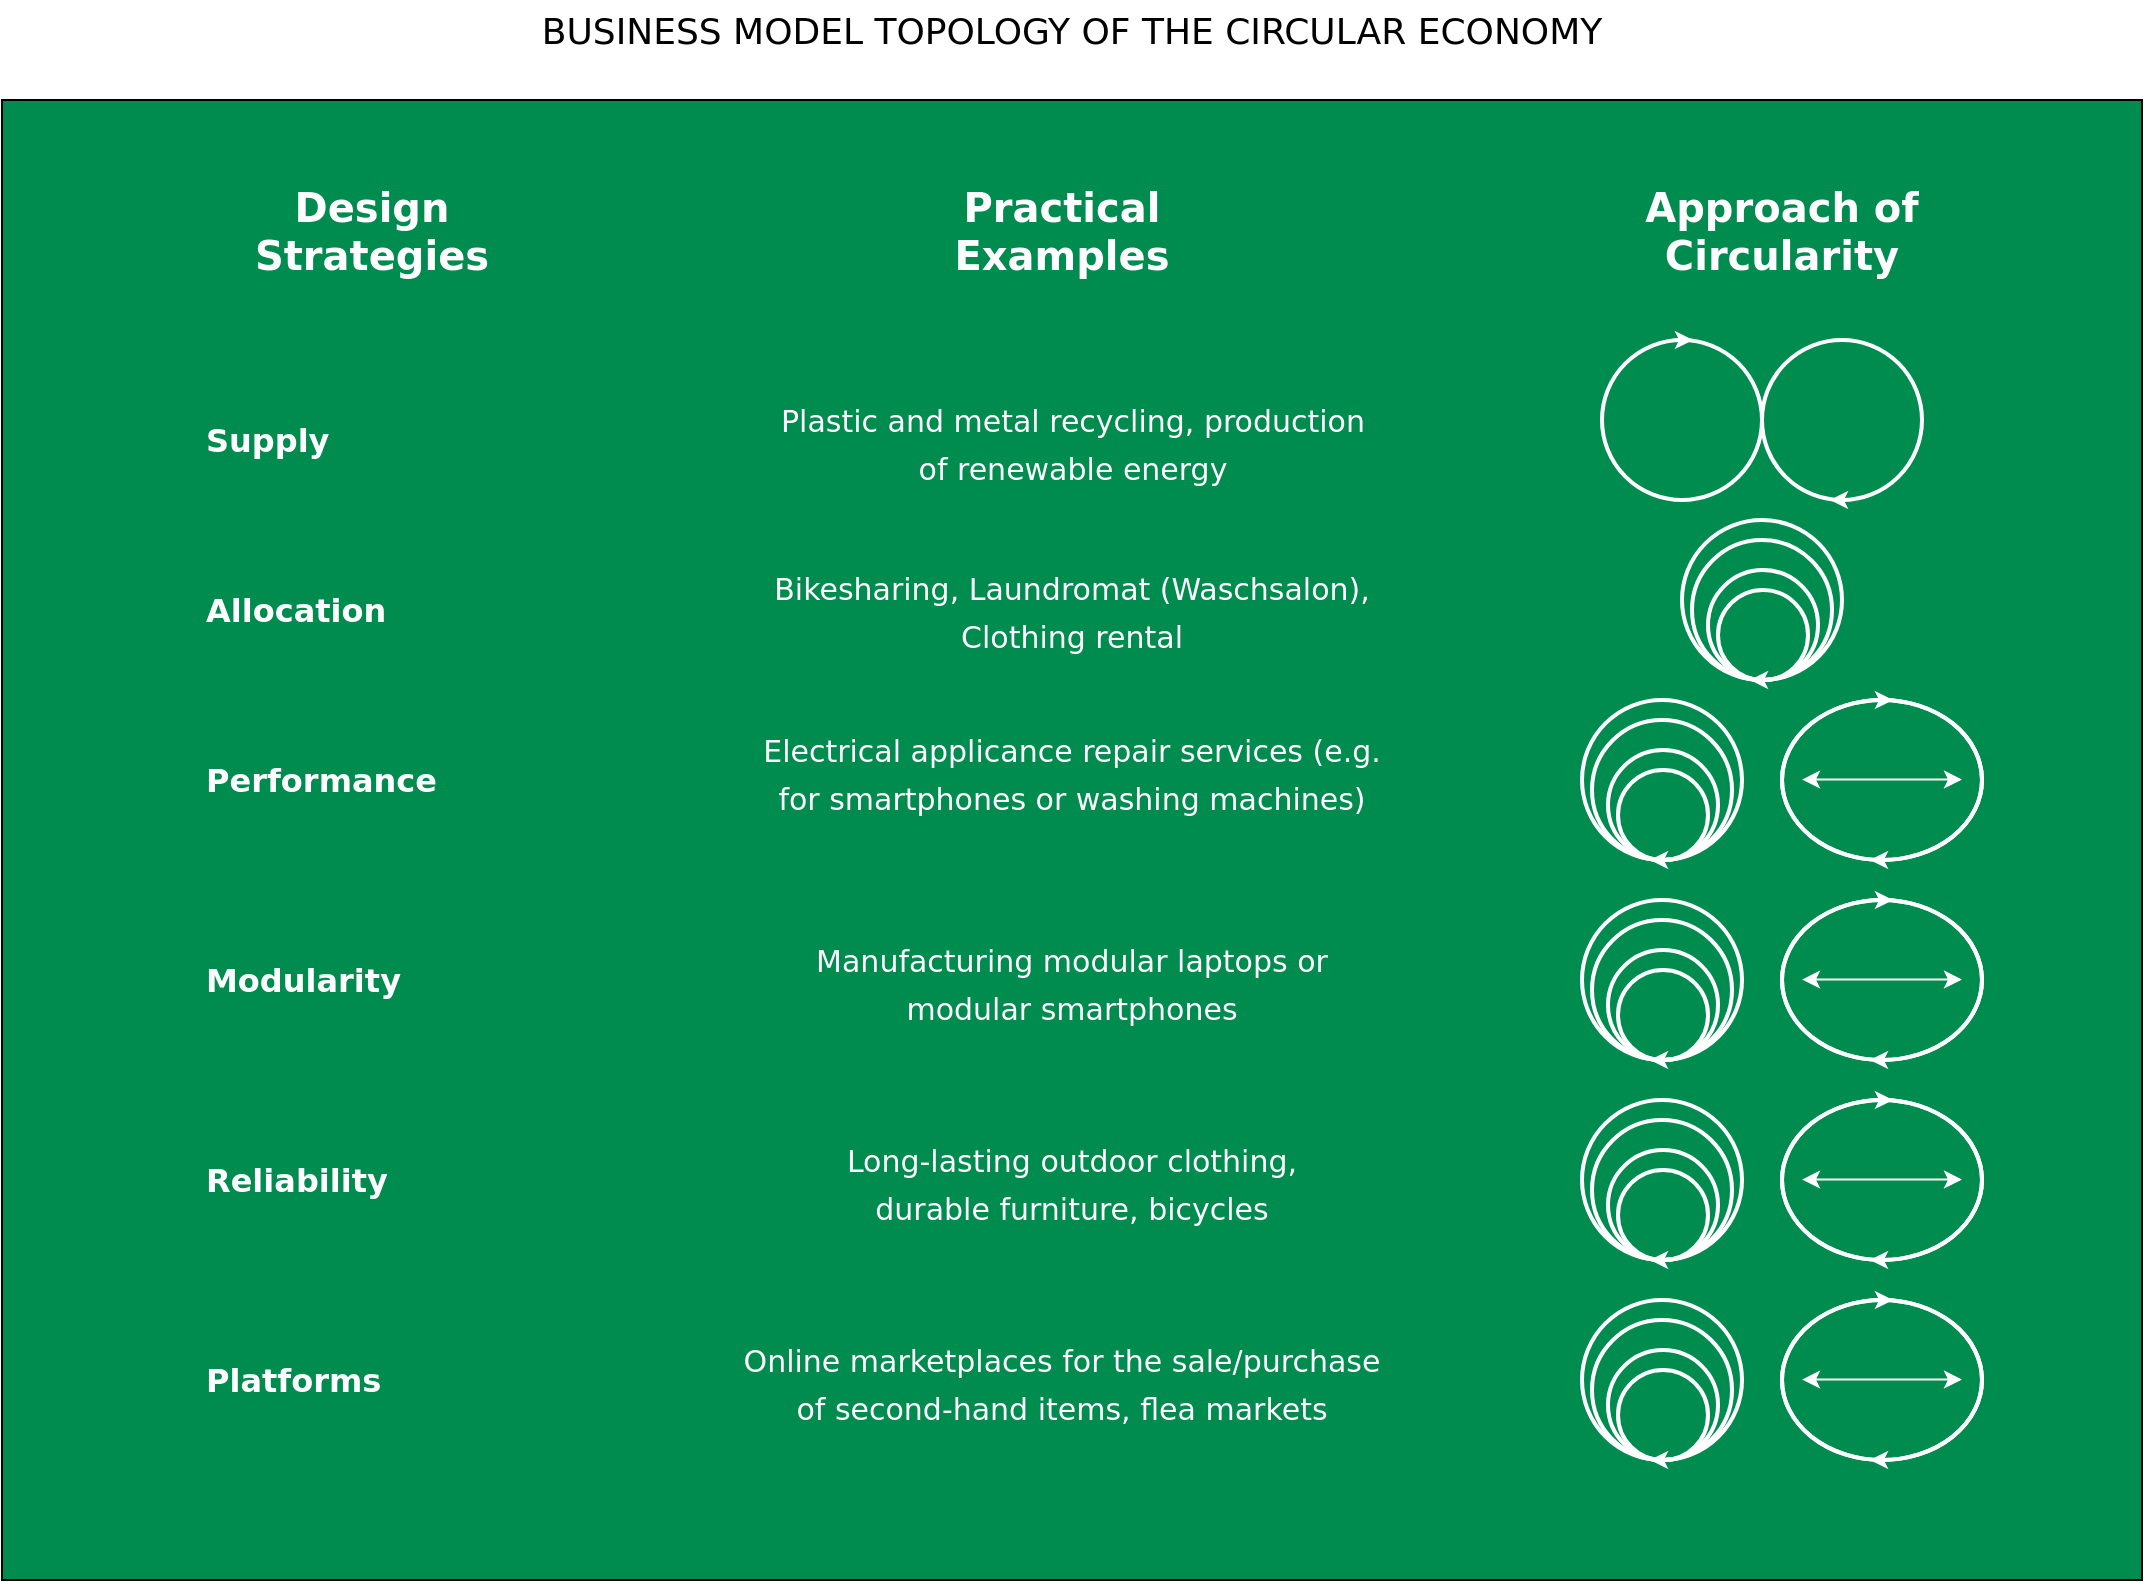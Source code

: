 <mxfile version="19.0.2" type="device"><diagram id="YO-PgdPjK6z8Z8G8TPuT" name="Page-1"><mxGraphModel dx="2034" dy="1177" grid="1" gridSize="10" guides="1" tooltips="1" connect="1" arrows="1" fold="1" page="1" pageScale="1" pageWidth="1169" pageHeight="827" math="0" shadow="0"><root><mxCell id="0"/><mxCell id="1" parent="0"/><mxCell id="hIBBzftTCWGDT0DYkOhB-1" value="" style="rounded=0;whiteSpace=wrap;html=1;fillColor=#008C4F;strokeColor=#000000;fontColor=#333333;fontFamily=Dejavu Sans;" parent="1" vertex="1"><mxGeometry x="70" y="130" width="1070" height="740" as="geometry"/></mxCell><mxCell id="hIBBzftTCWGDT0DYkOhB-22" value="Design Strategies" style="text;html=1;strokeColor=none;fillColor=none;align=center;verticalAlign=middle;whiteSpace=wrap;rounded=0;fontFamily=Dejavu Sans;fontSize=20;fontStyle=1;fontColor=#FFFFFF;" parent="1" vertex="1"><mxGeometry x="170" y="180" width="170" height="30" as="geometry"/></mxCell><mxCell id="hIBBzftTCWGDT0DYkOhB-23" value="Practical Examples" style="text;html=1;strokeColor=none;fillColor=none;align=center;verticalAlign=middle;whiteSpace=wrap;rounded=0;fontFamily=Dejavu Sans;fontSize=20;fontStyle=1;fontColor=#FFFFFF;" parent="1" vertex="1"><mxGeometry x="500" y="180" width="200" height="30" as="geometry"/></mxCell><mxCell id="hIBBzftTCWGDT0DYkOhB-24" value="Approach of Circularity" style="text;html=1;strokeColor=none;fillColor=none;align=center;verticalAlign=middle;whiteSpace=wrap;rounded=0;fontFamily=Dejavu Sans;fontSize=20;fontStyle=1;fontColor=#FFFFFF;" parent="1" vertex="1"><mxGeometry x="850" y="180" width="220" height="30" as="geometry"/></mxCell><mxCell id="hIBBzftTCWGDT0DYkOhB-25" value="Supply" style="text;html=1;strokeColor=none;fillColor=none;align=left;verticalAlign=middle;whiteSpace=wrap;rounded=0;fontFamily=Dejavu Sans;fontSize=16;fontStyle=1;fontColor=#FFFFFF;" parent="1" vertex="1"><mxGeometry x="170" y="285" width="170" height="30" as="geometry"/></mxCell><mxCell id="hIBBzftTCWGDT0DYkOhB-28" value="Allocation" style="text;html=1;strokeColor=none;fillColor=none;align=left;verticalAlign=middle;whiteSpace=wrap;rounded=0;fontFamily=Dejavu Sans;fontSize=16;fontStyle=1;fontColor=#FFFFFF;" parent="1" vertex="1"><mxGeometry x="170" y="370" width="170" height="30" as="geometry"/></mxCell><mxCell id="hIBBzftTCWGDT0DYkOhB-29" value="Performance" style="text;html=1;strokeColor=none;fillColor=none;align=left;verticalAlign=middle;whiteSpace=wrap;rounded=0;fontFamily=Dejavu Sans;fontSize=16;fontStyle=1;fontColor=#FFFFFF;" parent="1" vertex="1"><mxGeometry x="170" y="455" width="250" height="30" as="geometry"/></mxCell><mxCell id="hIBBzftTCWGDT0DYkOhB-30" value="Modularity" style="text;html=1;strokeColor=none;fillColor=none;align=left;verticalAlign=middle;whiteSpace=wrap;rounded=0;fontFamily=Dejavu Sans;fontSize=16;fontStyle=1;fontColor=#FFFFFF;" parent="1" vertex="1"><mxGeometry x="170" y="555" width="250" height="30" as="geometry"/></mxCell><mxCell id="hIBBzftTCWGDT0DYkOhB-31" value="Reliability" style="text;html=1;strokeColor=none;fillColor=none;align=left;verticalAlign=middle;whiteSpace=wrap;rounded=0;fontFamily=Dejavu Sans;fontSize=16;fontStyle=1;fontColor=#FFFFFF;" parent="1" vertex="1"><mxGeometry x="170" y="655" width="250" height="30" as="geometry"/></mxCell><mxCell id="hIBBzftTCWGDT0DYkOhB-32" value="Platforms" style="text;html=1;strokeColor=none;fillColor=none;align=left;verticalAlign=middle;whiteSpace=wrap;rounded=0;fontFamily=Dejavu Sans;fontSize=16;fontStyle=1;fontColor=#FFFFFF;" parent="1" vertex="1"><mxGeometry x="170" y="755" width="250" height="30" as="geometry"/></mxCell><mxCell id="hIBBzftTCWGDT0DYkOhB-33" value="&lt;span style=&quot;font-size: 15px;&quot;&gt;Plastic and metal recycling, production of renewable energy&lt;/span&gt;" style="text;html=1;strokeColor=none;fillColor=none;align=center;verticalAlign=middle;whiteSpace=wrap;rounded=0;fontFamily=Dejavu Sans;fontSize=20;fontColor=#FFFFFF;" parent="1" vertex="1"><mxGeometry x="457.5" y="270" width="295" height="60" as="geometry"/></mxCell><mxCell id="hIBBzftTCWGDT0DYkOhB-34" value="&lt;span style=&quot;font-size: 15px;&quot;&gt;Bikesharing, Laundromat (Waschsalon), Clothing rental&lt;/span&gt;" style="text;html=1;strokeColor=none;fillColor=none;align=center;verticalAlign=middle;whiteSpace=wrap;rounded=0;fontFamily=Dejavu Sans;fontSize=20;fontColor=#FFFFFF;" parent="1" vertex="1"><mxGeometry x="450" y="354" width="310" height="60" as="geometry"/></mxCell><mxCell id="hIBBzftTCWGDT0DYkOhB-35" value="&lt;span style=&quot;font-size: 15px;&quot;&gt;Electrical applicance repair services (e.g. for smartphones or washing machines)&lt;/span&gt;" style="text;html=1;strokeColor=none;fillColor=none;align=center;verticalAlign=middle;whiteSpace=wrap;rounded=0;fontFamily=Dejavu Sans;fontSize=20;fontColor=#FFFFFF;" parent="1" vertex="1"><mxGeometry x="445" y="435" width="320" height="60" as="geometry"/></mxCell><mxCell id="hIBBzftTCWGDT0DYkOhB-36" value="&lt;span style=&quot;font-size: 15px;&quot;&gt;Manufacturing modular laptops or modular smartphones&lt;/span&gt;" style="text;html=1;strokeColor=none;fillColor=none;align=center;verticalAlign=middle;whiteSpace=wrap;rounded=0;fontFamily=Dejavu Sans;fontSize=20;fontColor=#FFFFFF;" parent="1" vertex="1"><mxGeometry x="455" y="540" width="300" height="60" as="geometry"/></mxCell><mxCell id="hIBBzftTCWGDT0DYkOhB-37" value="&lt;span style=&quot;font-size: 15px;&quot;&gt;Long-lasting outdoor clothing, durable furniture, bicycles&lt;/span&gt;" style="text;html=1;strokeColor=none;fillColor=none;align=center;verticalAlign=middle;whiteSpace=wrap;rounded=0;fontFamily=Dejavu Sans;fontSize=20;fontColor=#FFFFFF;" parent="1" vertex="1"><mxGeometry x="465" y="640" width="280" height="60" as="geometry"/></mxCell><mxCell id="hIBBzftTCWGDT0DYkOhB-38" value="&lt;span style=&quot;font-size: 15px;&quot;&gt;Online marketplaces for the sale/purchase of second-hand items, flea markets&lt;/span&gt;" style="text;html=1;strokeColor=none;fillColor=none;align=center;verticalAlign=middle;whiteSpace=wrap;rounded=0;fontFamily=Dejavu Sans;fontSize=20;fontColor=#FFFFFF;" parent="1" vertex="1"><mxGeometry x="435" y="740" width="330" height="60" as="geometry"/></mxCell><mxCell id="hIBBzftTCWGDT0DYkOhB-42" value="" style="group" parent="1" vertex="1" connectable="0"><mxGeometry x="870" y="250" width="80" height="80" as="geometry"/></mxCell><mxCell id="hIBBzftTCWGDT0DYkOhB-40" value="" style="ellipse;whiteSpace=wrap;html=1;aspect=fixed;fontFamily=Dejavu Sans;fontSize=15;fontColor=#FFFFFF;strokeColor=#FFFFFF;fillColor=none;strokeWidth=2;" parent="hIBBzftTCWGDT0DYkOhB-42" vertex="1"><mxGeometry width="80" height="80" as="geometry"/></mxCell><mxCell id="hIBBzftTCWGDT0DYkOhB-41" value="" style="endArrow=classic;html=1;rounded=0;fontFamily=Dejavu Sans;fontSize=15;fontColor=#FFFFFF;strokeColor=#FFFFFF;" parent="hIBBzftTCWGDT0DYkOhB-42" edge="1"><mxGeometry width="50" height="50" relative="1" as="geometry"><mxPoint x="40.5" as="sourcePoint"/><mxPoint x="45.5" as="targetPoint"/></mxGeometry></mxCell><mxCell id="hIBBzftTCWGDT0DYkOhB-43" value="" style="group;rotation=-180;" parent="1" vertex="1" connectable="0"><mxGeometry x="950" y="250" width="80" height="80" as="geometry"/></mxCell><mxCell id="hIBBzftTCWGDT0DYkOhB-44" value="" style="ellipse;whiteSpace=wrap;html=1;aspect=fixed;fontFamily=Dejavu Sans;fontSize=15;fontColor=#FFFFFF;strokeColor=#FFFFFF;fillColor=none;strokeWidth=2;rotation=-180;" parent="hIBBzftTCWGDT0DYkOhB-43" vertex="1"><mxGeometry width="80" height="80" as="geometry"/></mxCell><mxCell id="hIBBzftTCWGDT0DYkOhB-45" value="" style="endArrow=classic;html=1;rounded=0;fontFamily=Dejavu Sans;fontSize=15;fontColor=#FFFFFF;strokeColor=#FFFFFF;" parent="hIBBzftTCWGDT0DYkOhB-43" edge="1"><mxGeometry width="50" height="50" relative="1" as="geometry"><mxPoint x="39" y="80" as="sourcePoint"/><mxPoint x="34" y="80" as="targetPoint"/></mxGeometry></mxCell><mxCell id="hIBBzftTCWGDT0DYkOhB-58" value="" style="group" parent="1" vertex="1" connectable="0"><mxGeometry x="910" y="340" width="80" height="80" as="geometry"/></mxCell><mxCell id="hIBBzftTCWGDT0DYkOhB-46" value="" style="group;rotation=-180;" parent="hIBBzftTCWGDT0DYkOhB-58" vertex="1" connectable="0"><mxGeometry width="80" height="80" as="geometry"/></mxCell><mxCell id="hIBBzftTCWGDT0DYkOhB-47" value="" style="ellipse;whiteSpace=wrap;html=1;aspect=fixed;fontFamily=Dejavu Sans;fontSize=15;fontColor=#FFFFFF;strokeColor=#FFFFFF;fillColor=none;strokeWidth=2;rotation=-180;" parent="hIBBzftTCWGDT0DYkOhB-46" vertex="1"><mxGeometry width="80" height="80" as="geometry"/></mxCell><mxCell id="hIBBzftTCWGDT0DYkOhB-48" value="" style="endArrow=classic;html=1;rounded=0;fontFamily=Dejavu Sans;fontSize=15;fontColor=#FFFFFF;strokeColor=#FFFFFF;" parent="hIBBzftTCWGDT0DYkOhB-46" edge="1"><mxGeometry width="50" height="50" relative="1" as="geometry"><mxPoint x="39" y="80" as="sourcePoint"/><mxPoint x="34" y="80" as="targetPoint"/></mxGeometry></mxCell><mxCell id="hIBBzftTCWGDT0DYkOhB-55" value="" style="ellipse;whiteSpace=wrap;html=1;aspect=fixed;fontFamily=Dejavu Sans;fontSize=15;fontColor=#FFFFFF;strokeColor=#FFFFFF;fillColor=none;strokeWidth=2;rotation=-180;" parent="hIBBzftTCWGDT0DYkOhB-58" vertex="1"><mxGeometry x="5" y="10" width="70" height="70" as="geometry"/></mxCell><mxCell id="hIBBzftTCWGDT0DYkOhB-56" value="" style="ellipse;whiteSpace=wrap;html=1;aspect=fixed;fontFamily=Dejavu Sans;fontSize=15;fontColor=#FFFFFF;strokeColor=#FFFFFF;fillColor=none;strokeWidth=2;rotation=-180;" parent="hIBBzftTCWGDT0DYkOhB-58" vertex="1"><mxGeometry x="13" y="25" width="55" height="55" as="geometry"/></mxCell><mxCell id="hIBBzftTCWGDT0DYkOhB-57" value="" style="ellipse;whiteSpace=wrap;html=1;aspect=fixed;fontFamily=Dejavu Sans;fontSize=15;fontColor=#FFFFFF;strokeColor=#FFFFFF;fillColor=none;strokeWidth=2;rotation=-180;" parent="hIBBzftTCWGDT0DYkOhB-58" vertex="1"><mxGeometry x="18" y="35" width="45" height="45" as="geometry"/></mxCell><mxCell id="hIBBzftTCWGDT0DYkOhB-59" value="" style="group" parent="1" vertex="1" connectable="0"><mxGeometry x="860" y="430" width="80" height="80" as="geometry"/></mxCell><mxCell id="hIBBzftTCWGDT0DYkOhB-60" value="" style="group;rotation=-180;" parent="hIBBzftTCWGDT0DYkOhB-59" vertex="1" connectable="0"><mxGeometry width="80" height="80" as="geometry"/></mxCell><mxCell id="hIBBzftTCWGDT0DYkOhB-61" value="" style="ellipse;whiteSpace=wrap;html=1;aspect=fixed;fontFamily=Dejavu Sans;fontSize=15;fontColor=#FFFFFF;strokeColor=#FFFFFF;fillColor=none;strokeWidth=2;rotation=-180;" parent="hIBBzftTCWGDT0DYkOhB-60" vertex="1"><mxGeometry width="80" height="80" as="geometry"/></mxCell><mxCell id="hIBBzftTCWGDT0DYkOhB-62" value="" style="endArrow=classic;html=1;rounded=0;fontFamily=Dejavu Sans;fontSize=15;fontColor=#FFFFFF;strokeColor=#FFFFFF;" parent="hIBBzftTCWGDT0DYkOhB-60" edge="1"><mxGeometry width="50" height="50" relative="1" as="geometry"><mxPoint x="39" y="80" as="sourcePoint"/><mxPoint x="34" y="80" as="targetPoint"/></mxGeometry></mxCell><mxCell id="hIBBzftTCWGDT0DYkOhB-63" value="" style="ellipse;whiteSpace=wrap;html=1;aspect=fixed;fontFamily=Dejavu Sans;fontSize=15;fontColor=#FFFFFF;strokeColor=#FFFFFF;fillColor=none;strokeWidth=2;rotation=-180;" parent="hIBBzftTCWGDT0DYkOhB-59" vertex="1"><mxGeometry x="5" y="10" width="70" height="70" as="geometry"/></mxCell><mxCell id="hIBBzftTCWGDT0DYkOhB-64" value="" style="ellipse;whiteSpace=wrap;html=1;aspect=fixed;fontFamily=Dejavu Sans;fontSize=15;fontColor=#FFFFFF;strokeColor=#FFFFFF;fillColor=none;strokeWidth=2;rotation=-180;" parent="hIBBzftTCWGDT0DYkOhB-59" vertex="1"><mxGeometry x="13" y="25" width="55" height="55" as="geometry"/></mxCell><mxCell id="hIBBzftTCWGDT0DYkOhB-65" value="" style="ellipse;whiteSpace=wrap;html=1;aspect=fixed;fontFamily=Dejavu Sans;fontSize=15;fontColor=#FFFFFF;strokeColor=#FFFFFF;fillColor=none;strokeWidth=2;rotation=-180;" parent="hIBBzftTCWGDT0DYkOhB-59" vertex="1"><mxGeometry x="18" y="35" width="45" height="45" as="geometry"/></mxCell><mxCell id="hIBBzftTCWGDT0DYkOhB-67" value="" style="group" parent="1" vertex="1" connectable="0"><mxGeometry x="960" y="430" width="100" height="100" as="geometry"/></mxCell><mxCell id="hIBBzftTCWGDT0DYkOhB-68" value="" style="ellipse;whiteSpace=wrap;html=1;fontFamily=Dejavu Sans;fontSize=15;fontColor=#FFFFFF;strokeColor=#FFFFFF;fillColor=none;strokeWidth=2;" parent="hIBBzftTCWGDT0DYkOhB-67" vertex="1"><mxGeometry width="100" height="80" as="geometry"/></mxCell><mxCell id="hIBBzftTCWGDT0DYkOhB-69" value="" style="endArrow=classic;html=1;rounded=0;fontFamily=Dejavu Sans;fontSize=15;fontColor=#FFFFFF;strokeColor=#FFFFFF;" parent="hIBBzftTCWGDT0DYkOhB-67" edge="1"><mxGeometry width="50" height="50" relative="1" as="geometry"><mxPoint x="50.5" as="sourcePoint"/><mxPoint x="55.5" as="targetPoint"/></mxGeometry></mxCell><mxCell id="hIBBzftTCWGDT0DYkOhB-70" value="" style="group;rotation=-180;" parent="1" vertex="1" connectable="0"><mxGeometry x="960" y="410" width="100" height="100" as="geometry"/></mxCell><mxCell id="hIBBzftTCWGDT0DYkOhB-71" value="" style="ellipse;whiteSpace=wrap;html=1;fontFamily=Dejavu Sans;fontSize=15;fontColor=#FFFFFF;strokeColor=#FFFFFF;fillColor=none;strokeWidth=2;rotation=-180;" parent="hIBBzftTCWGDT0DYkOhB-70" vertex="1"><mxGeometry y="20" width="100" height="80" as="geometry"/></mxCell><mxCell id="hIBBzftTCWGDT0DYkOhB-72" value="" style="endArrow=classic;html=1;rounded=0;fontFamily=Dejavu Sans;fontSize=15;fontColor=#FFFFFF;strokeColor=#FFFFFF;" parent="hIBBzftTCWGDT0DYkOhB-70" edge="1"><mxGeometry width="50" height="50" relative="1" as="geometry"><mxPoint x="49" y="100" as="sourcePoint"/><mxPoint x="44" y="100" as="targetPoint"/></mxGeometry></mxCell><mxCell id="hIBBzftTCWGDT0DYkOhB-73" value="" style="endArrow=classic;startArrow=classic;html=1;rounded=0;fontFamily=Dejavu Sans;fontSize=15;fontColor=#FFFFFF;strokeColor=#FFFFFF;" parent="hIBBzftTCWGDT0DYkOhB-70" edge="1"><mxGeometry width="50" height="50" relative="1" as="geometry"><mxPoint x="10" y="59.8" as="sourcePoint"/><mxPoint x="90" y="59.8" as="targetPoint"/></mxGeometry></mxCell><mxCell id="hIBBzftTCWGDT0DYkOhB-74" value="" style="group" parent="1" vertex="1" connectable="0"><mxGeometry x="860" y="530" width="80" height="80" as="geometry"/></mxCell><mxCell id="hIBBzftTCWGDT0DYkOhB-75" value="" style="group;rotation=-180;" parent="hIBBzftTCWGDT0DYkOhB-74" vertex="1" connectable="0"><mxGeometry width="80" height="80" as="geometry"/></mxCell><mxCell id="hIBBzftTCWGDT0DYkOhB-76" value="" style="ellipse;whiteSpace=wrap;html=1;aspect=fixed;fontFamily=Dejavu Sans;fontSize=15;fontColor=#FFFFFF;strokeColor=#FFFFFF;fillColor=none;strokeWidth=2;rotation=-180;" parent="hIBBzftTCWGDT0DYkOhB-75" vertex="1"><mxGeometry width="80" height="80" as="geometry"/></mxCell><mxCell id="hIBBzftTCWGDT0DYkOhB-77" value="" style="endArrow=classic;html=1;rounded=0;fontFamily=Dejavu Sans;fontSize=15;fontColor=#FFFFFF;strokeColor=#FFFFFF;" parent="hIBBzftTCWGDT0DYkOhB-75" edge="1"><mxGeometry width="50" height="50" relative="1" as="geometry"><mxPoint x="39" y="80" as="sourcePoint"/><mxPoint x="34" y="80" as="targetPoint"/></mxGeometry></mxCell><mxCell id="hIBBzftTCWGDT0DYkOhB-78" value="" style="ellipse;whiteSpace=wrap;html=1;aspect=fixed;fontFamily=Dejavu Sans;fontSize=15;fontColor=#FFFFFF;strokeColor=#FFFFFF;fillColor=none;strokeWidth=2;rotation=-180;" parent="hIBBzftTCWGDT0DYkOhB-74" vertex="1"><mxGeometry x="5" y="10" width="70" height="70" as="geometry"/></mxCell><mxCell id="hIBBzftTCWGDT0DYkOhB-79" value="" style="ellipse;whiteSpace=wrap;html=1;aspect=fixed;fontFamily=Dejavu Sans;fontSize=15;fontColor=#FFFFFF;strokeColor=#FFFFFF;fillColor=none;strokeWidth=2;rotation=-180;" parent="hIBBzftTCWGDT0DYkOhB-74" vertex="1"><mxGeometry x="13" y="25" width="55" height="55" as="geometry"/></mxCell><mxCell id="hIBBzftTCWGDT0DYkOhB-80" value="" style="ellipse;whiteSpace=wrap;html=1;aspect=fixed;fontFamily=Dejavu Sans;fontSize=15;fontColor=#FFFFFF;strokeColor=#FFFFFF;fillColor=none;strokeWidth=2;rotation=-180;" parent="hIBBzftTCWGDT0DYkOhB-74" vertex="1"><mxGeometry x="18" y="35" width="45" height="45" as="geometry"/></mxCell><mxCell id="hIBBzftTCWGDT0DYkOhB-81" value="" style="group" parent="1" vertex="1" connectable="0"><mxGeometry x="960" y="530" width="100" height="100" as="geometry"/></mxCell><mxCell id="hIBBzftTCWGDT0DYkOhB-82" value="" style="ellipse;whiteSpace=wrap;html=1;fontFamily=Dejavu Sans;fontSize=15;fontColor=#FFFFFF;strokeColor=#FFFFFF;fillColor=none;strokeWidth=2;" parent="hIBBzftTCWGDT0DYkOhB-81" vertex="1"><mxGeometry width="100" height="80" as="geometry"/></mxCell><mxCell id="hIBBzftTCWGDT0DYkOhB-83" value="" style="endArrow=classic;html=1;rounded=0;fontFamily=Dejavu Sans;fontSize=15;fontColor=#FFFFFF;strokeColor=#FFFFFF;" parent="hIBBzftTCWGDT0DYkOhB-81" edge="1"><mxGeometry width="50" height="50" relative="1" as="geometry"><mxPoint x="50.5" as="sourcePoint"/><mxPoint x="55.5" as="targetPoint"/></mxGeometry></mxCell><mxCell id="hIBBzftTCWGDT0DYkOhB-84" value="" style="ellipse;whiteSpace=wrap;html=1;fontFamily=Dejavu Sans;fontSize=15;fontColor=#FFFFFF;strokeColor=#FFFFFF;fillColor=none;strokeWidth=2;rotation=-180;" parent="1" vertex="1"><mxGeometry x="960" y="530" width="100" height="80" as="geometry"/></mxCell><mxCell id="hIBBzftTCWGDT0DYkOhB-85" value="" style="endArrow=classic;html=1;rounded=0;fontFamily=Dejavu Sans;fontSize=15;fontColor=#FFFFFF;strokeColor=#FFFFFF;" parent="1" edge="1"><mxGeometry width="50" height="50" relative="1" as="geometry"><mxPoint x="1009" y="610" as="sourcePoint"/><mxPoint x="1004" y="610" as="targetPoint"/></mxGeometry></mxCell><mxCell id="hIBBzftTCWGDT0DYkOhB-86" value="" style="endArrow=classic;startArrow=classic;html=1;rounded=0;fontFamily=Dejavu Sans;fontSize=15;fontColor=#FFFFFF;strokeColor=#FFFFFF;" parent="1" edge="1"><mxGeometry width="50" height="50" relative="1" as="geometry"><mxPoint x="970" y="569.8" as="sourcePoint"/><mxPoint x="1050" y="569.8" as="targetPoint"/></mxGeometry></mxCell><mxCell id="hIBBzftTCWGDT0DYkOhB-87" value="" style="group" parent="1" vertex="1" connectable="0"><mxGeometry x="860" y="630" width="80" height="80" as="geometry"/></mxCell><mxCell id="hIBBzftTCWGDT0DYkOhB-88" value="" style="group;rotation=-180;" parent="hIBBzftTCWGDT0DYkOhB-87" vertex="1" connectable="0"><mxGeometry width="80" height="80" as="geometry"/></mxCell><mxCell id="hIBBzftTCWGDT0DYkOhB-89" value="" style="ellipse;whiteSpace=wrap;html=1;aspect=fixed;fontFamily=Dejavu Sans;fontSize=15;fontColor=#FFFFFF;strokeColor=#FFFFFF;fillColor=none;strokeWidth=2;rotation=-180;" parent="hIBBzftTCWGDT0DYkOhB-88" vertex="1"><mxGeometry width="80" height="80" as="geometry"/></mxCell><mxCell id="hIBBzftTCWGDT0DYkOhB-90" value="" style="endArrow=classic;html=1;rounded=0;fontFamily=Dejavu Sans;fontSize=15;fontColor=#FFFFFF;strokeColor=#FFFFFF;" parent="hIBBzftTCWGDT0DYkOhB-88" edge="1"><mxGeometry width="50" height="50" relative="1" as="geometry"><mxPoint x="39" y="80" as="sourcePoint"/><mxPoint x="34" y="80" as="targetPoint"/></mxGeometry></mxCell><mxCell id="hIBBzftTCWGDT0DYkOhB-91" value="" style="ellipse;whiteSpace=wrap;html=1;aspect=fixed;fontFamily=Dejavu Sans;fontSize=15;fontColor=#FFFFFF;strokeColor=#FFFFFF;fillColor=none;strokeWidth=2;rotation=-180;" parent="hIBBzftTCWGDT0DYkOhB-87" vertex="1"><mxGeometry x="5" y="10" width="70" height="70" as="geometry"/></mxCell><mxCell id="hIBBzftTCWGDT0DYkOhB-92" value="" style="ellipse;whiteSpace=wrap;html=1;aspect=fixed;fontFamily=Dejavu Sans;fontSize=15;fontColor=#FFFFFF;strokeColor=#FFFFFF;fillColor=none;strokeWidth=2;rotation=-180;" parent="hIBBzftTCWGDT0DYkOhB-87" vertex="1"><mxGeometry x="13" y="25" width="55" height="55" as="geometry"/></mxCell><mxCell id="hIBBzftTCWGDT0DYkOhB-93" value="" style="ellipse;whiteSpace=wrap;html=1;aspect=fixed;fontFamily=Dejavu Sans;fontSize=15;fontColor=#FFFFFF;strokeColor=#FFFFFF;fillColor=none;strokeWidth=2;rotation=-180;" parent="hIBBzftTCWGDT0DYkOhB-87" vertex="1"><mxGeometry x="18" y="35" width="45" height="45" as="geometry"/></mxCell><mxCell id="hIBBzftTCWGDT0DYkOhB-94" value="" style="group" parent="1" vertex="1" connectable="0"><mxGeometry x="960" y="630" width="100" height="100" as="geometry"/></mxCell><mxCell id="hIBBzftTCWGDT0DYkOhB-95" value="" style="ellipse;whiteSpace=wrap;html=1;fontFamily=Dejavu Sans;fontSize=15;fontColor=#FFFFFF;strokeColor=#FFFFFF;fillColor=none;strokeWidth=2;" parent="hIBBzftTCWGDT0DYkOhB-94" vertex="1"><mxGeometry width="100" height="80" as="geometry"/></mxCell><mxCell id="hIBBzftTCWGDT0DYkOhB-96" value="" style="endArrow=classic;html=1;rounded=0;fontFamily=Dejavu Sans;fontSize=15;fontColor=#FFFFFF;strokeColor=#FFFFFF;" parent="hIBBzftTCWGDT0DYkOhB-94" edge="1"><mxGeometry width="50" height="50" relative="1" as="geometry"><mxPoint x="50.5" as="sourcePoint"/><mxPoint x="55.5" as="targetPoint"/></mxGeometry></mxCell><mxCell id="hIBBzftTCWGDT0DYkOhB-97" value="" style="ellipse;whiteSpace=wrap;html=1;fontFamily=Dejavu Sans;fontSize=15;fontColor=#FFFFFF;strokeColor=#FFFFFF;fillColor=none;strokeWidth=2;rotation=-180;" parent="1" vertex="1"><mxGeometry x="960" y="630" width="100" height="80" as="geometry"/></mxCell><mxCell id="hIBBzftTCWGDT0DYkOhB-98" value="" style="endArrow=classic;html=1;rounded=0;fontFamily=Dejavu Sans;fontSize=15;fontColor=#FFFFFF;strokeColor=#FFFFFF;" parent="1" edge="1"><mxGeometry width="50" height="50" relative="1" as="geometry"><mxPoint x="1009" y="710" as="sourcePoint"/><mxPoint x="1004" y="710" as="targetPoint"/></mxGeometry></mxCell><mxCell id="hIBBzftTCWGDT0DYkOhB-99" value="" style="endArrow=classic;startArrow=classic;html=1;rounded=0;fontFamily=Dejavu Sans;fontSize=15;fontColor=#FFFFFF;strokeColor=#FFFFFF;" parent="1" edge="1"><mxGeometry width="50" height="50" relative="1" as="geometry"><mxPoint x="970" y="669.8" as="sourcePoint"/><mxPoint x="1050" y="669.8" as="targetPoint"/></mxGeometry></mxCell><mxCell id="hIBBzftTCWGDT0DYkOhB-100" value="" style="group" parent="1" vertex="1" connectable="0"><mxGeometry x="860" y="730" width="80" height="80" as="geometry"/></mxCell><mxCell id="hIBBzftTCWGDT0DYkOhB-101" value="" style="group;rotation=-180;" parent="hIBBzftTCWGDT0DYkOhB-100" vertex="1" connectable="0"><mxGeometry width="80" height="80" as="geometry"/></mxCell><mxCell id="hIBBzftTCWGDT0DYkOhB-102" value="" style="ellipse;whiteSpace=wrap;html=1;aspect=fixed;fontFamily=Dejavu Sans;fontSize=15;fontColor=#FFFFFF;strokeColor=#FFFFFF;fillColor=none;strokeWidth=2;rotation=-180;" parent="hIBBzftTCWGDT0DYkOhB-101" vertex="1"><mxGeometry width="80" height="80" as="geometry"/></mxCell><mxCell id="hIBBzftTCWGDT0DYkOhB-103" value="" style="endArrow=classic;html=1;rounded=0;fontFamily=Dejavu Sans;fontSize=15;fontColor=#FFFFFF;strokeColor=#FFFFFF;" parent="hIBBzftTCWGDT0DYkOhB-101" edge="1"><mxGeometry width="50" height="50" relative="1" as="geometry"><mxPoint x="39" y="80" as="sourcePoint"/><mxPoint x="34" y="80" as="targetPoint"/></mxGeometry></mxCell><mxCell id="hIBBzftTCWGDT0DYkOhB-104" value="" style="ellipse;whiteSpace=wrap;html=1;aspect=fixed;fontFamily=Dejavu Sans;fontSize=15;fontColor=#FFFFFF;strokeColor=#FFFFFF;fillColor=none;strokeWidth=2;rotation=-180;" parent="hIBBzftTCWGDT0DYkOhB-100" vertex="1"><mxGeometry x="5" y="10" width="70" height="70" as="geometry"/></mxCell><mxCell id="hIBBzftTCWGDT0DYkOhB-105" value="" style="ellipse;whiteSpace=wrap;html=1;aspect=fixed;fontFamily=Dejavu Sans;fontSize=15;fontColor=#FFFFFF;strokeColor=#FFFFFF;fillColor=none;strokeWidth=2;rotation=-180;" parent="hIBBzftTCWGDT0DYkOhB-100" vertex="1"><mxGeometry x="13" y="25" width="55" height="55" as="geometry"/></mxCell><mxCell id="hIBBzftTCWGDT0DYkOhB-106" value="" style="ellipse;whiteSpace=wrap;html=1;aspect=fixed;fontFamily=Dejavu Sans;fontSize=15;fontColor=#FFFFFF;strokeColor=#FFFFFF;fillColor=none;strokeWidth=2;rotation=-180;" parent="hIBBzftTCWGDT0DYkOhB-100" vertex="1"><mxGeometry x="18" y="35" width="45" height="45" as="geometry"/></mxCell><mxCell id="hIBBzftTCWGDT0DYkOhB-107" value="" style="group" parent="1" vertex="1" connectable="0"><mxGeometry x="960" y="730" width="100" height="100" as="geometry"/></mxCell><mxCell id="hIBBzftTCWGDT0DYkOhB-108" value="" style="ellipse;whiteSpace=wrap;html=1;fontFamily=Dejavu Sans;fontSize=15;fontColor=#FFFFFF;strokeColor=#FFFFFF;fillColor=none;strokeWidth=2;" parent="hIBBzftTCWGDT0DYkOhB-107" vertex="1"><mxGeometry width="100" height="80" as="geometry"/></mxCell><mxCell id="hIBBzftTCWGDT0DYkOhB-109" value="" style="endArrow=classic;html=1;rounded=0;fontFamily=Dejavu Sans;fontSize=15;fontColor=#FFFFFF;strokeColor=#FFFFFF;" parent="hIBBzftTCWGDT0DYkOhB-107" edge="1"><mxGeometry width="50" height="50" relative="1" as="geometry"><mxPoint x="50.5" as="sourcePoint"/><mxPoint x="55.5" as="targetPoint"/></mxGeometry></mxCell><mxCell id="hIBBzftTCWGDT0DYkOhB-110" value="" style="ellipse;whiteSpace=wrap;html=1;fontFamily=Dejavu Sans;fontSize=15;fontColor=#FFFFFF;strokeColor=#FFFFFF;fillColor=none;strokeWidth=2;rotation=-180;" parent="1" vertex="1"><mxGeometry x="960" y="730" width="100" height="80" as="geometry"/></mxCell><mxCell id="hIBBzftTCWGDT0DYkOhB-111" value="" style="endArrow=classic;html=1;rounded=0;fontFamily=Dejavu Sans;fontSize=15;fontColor=#FFFFFF;strokeColor=#FFFFFF;" parent="1" edge="1"><mxGeometry width="50" height="50" relative="1" as="geometry"><mxPoint x="1009" y="810" as="sourcePoint"/><mxPoint x="1004" y="810" as="targetPoint"/></mxGeometry></mxCell><mxCell id="hIBBzftTCWGDT0DYkOhB-112" value="" style="endArrow=classic;startArrow=classic;html=1;rounded=0;fontFamily=Dejavu Sans;fontSize=15;fontColor=#FFFFFF;strokeColor=#FFFFFF;" parent="1" edge="1"><mxGeometry width="50" height="50" relative="1" as="geometry"><mxPoint x="970" y="769.8" as="sourcePoint"/><mxPoint x="1050" y="769.8" as="targetPoint"/></mxGeometry></mxCell><mxCell id="hIBBzftTCWGDT0DYkOhB-113" value="BUSINESS MODEL TOPOLOGY OF THE CIRCULAR ECONOMY" style="text;html=1;strokeColor=none;fillColor=none;align=center;verticalAlign=middle;whiteSpace=wrap;rounded=0;fontFamily=Dejavu Sans;fontSize=18;fontColor=#000000;" parent="1" vertex="1"><mxGeometry x="70" y="80" width="1070" height="30" as="geometry"/></mxCell></root></mxGraphModel></diagram></mxfile>